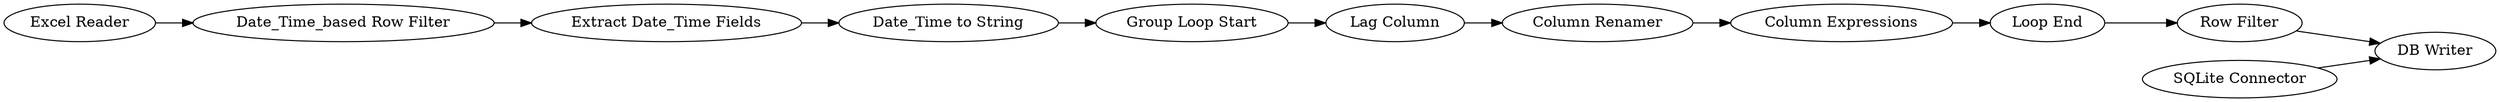 digraph {
	1 [label="Excel Reader"]
	3 [label="DB Writer"]
	4 [label="Date_Time to String"]
	23 [label="Group Loop Start"]
	27 [label="Loop End"]
	30 [label="Lag Column"]
	31 [label="Extract Date_Time Fields"]
	32 [label="Column Renamer"]
	33 [label="Column Expressions"]
	36 [label="SQLite Connector"]
	42 [label="Date_Time_based Row Filter"]
	44 [label="Row Filter"]
	1 -> 42
	4 -> 23
	23 -> 30
	27 -> 44
	30 -> 32
	31 -> 4
	32 -> 33
	33 -> 27
	36 -> 3
	42 -> 31
	44 -> 3
	rankdir=LR
}
